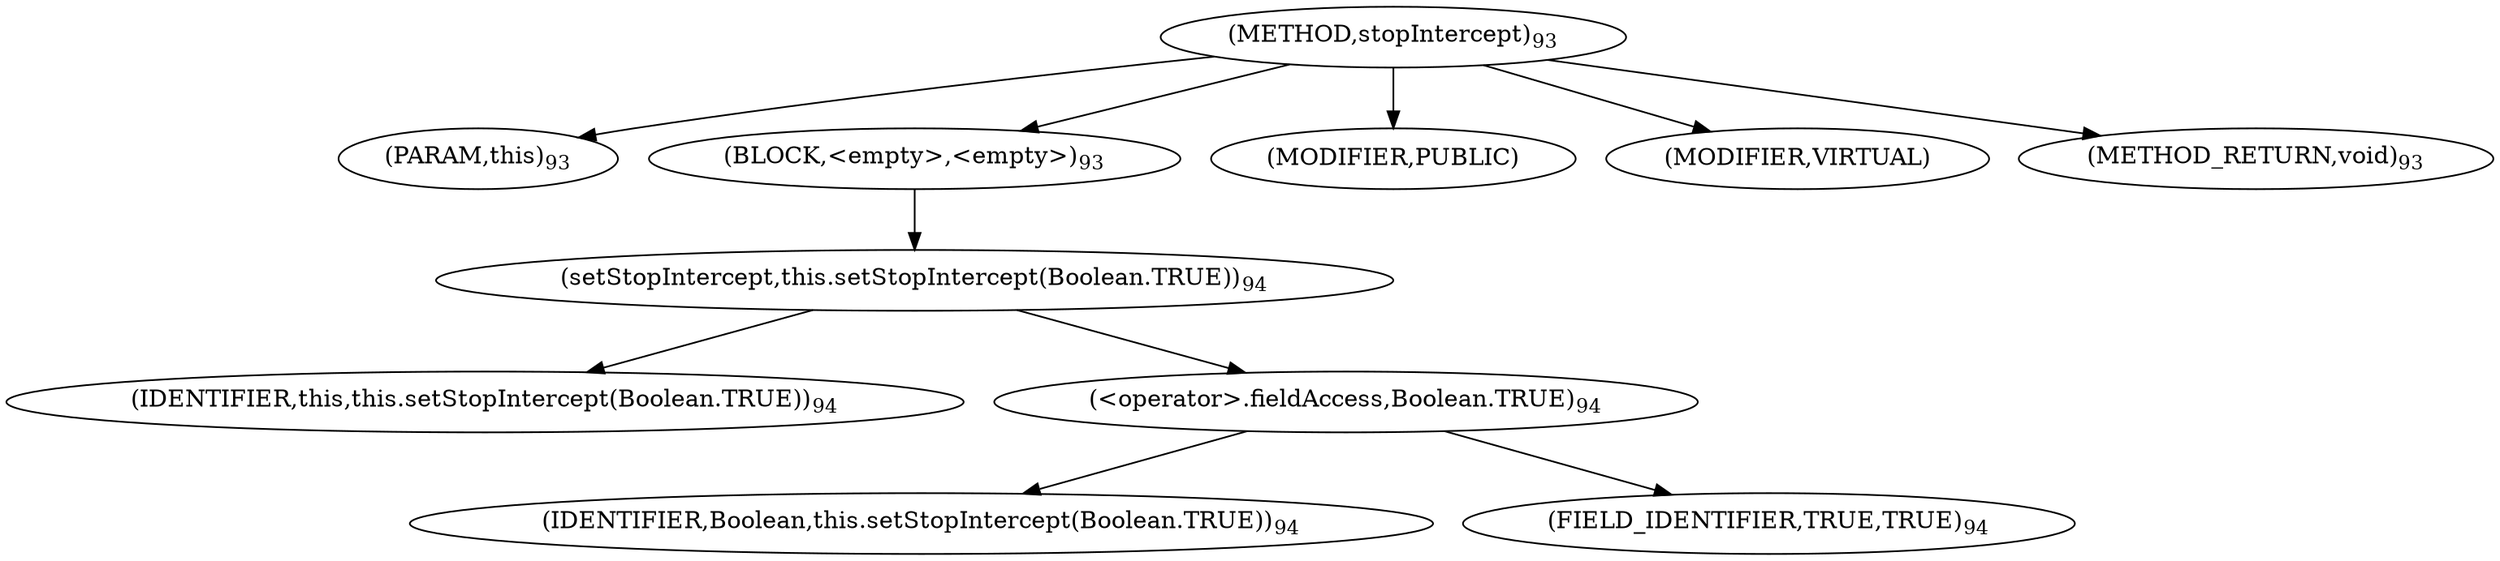 digraph "stopIntercept" {  
"153" [label = <(METHOD,stopIntercept)<SUB>93</SUB>> ]
"12" [label = <(PARAM,this)<SUB>93</SUB>> ]
"154" [label = <(BLOCK,&lt;empty&gt;,&lt;empty&gt;)<SUB>93</SUB>> ]
"155" [label = <(setStopIntercept,this.setStopIntercept(Boolean.TRUE))<SUB>94</SUB>> ]
"11" [label = <(IDENTIFIER,this,this.setStopIntercept(Boolean.TRUE))<SUB>94</SUB>> ]
"156" [label = <(&lt;operator&gt;.fieldAccess,Boolean.TRUE)<SUB>94</SUB>> ]
"157" [label = <(IDENTIFIER,Boolean,this.setStopIntercept(Boolean.TRUE))<SUB>94</SUB>> ]
"158" [label = <(FIELD_IDENTIFIER,TRUE,TRUE)<SUB>94</SUB>> ]
"159" [label = <(MODIFIER,PUBLIC)> ]
"160" [label = <(MODIFIER,VIRTUAL)> ]
"161" [label = <(METHOD_RETURN,void)<SUB>93</SUB>> ]
  "153" -> "12" 
  "153" -> "154" 
  "153" -> "159" 
  "153" -> "160" 
  "153" -> "161" 
  "154" -> "155" 
  "155" -> "11" 
  "155" -> "156" 
  "156" -> "157" 
  "156" -> "158" 
}
